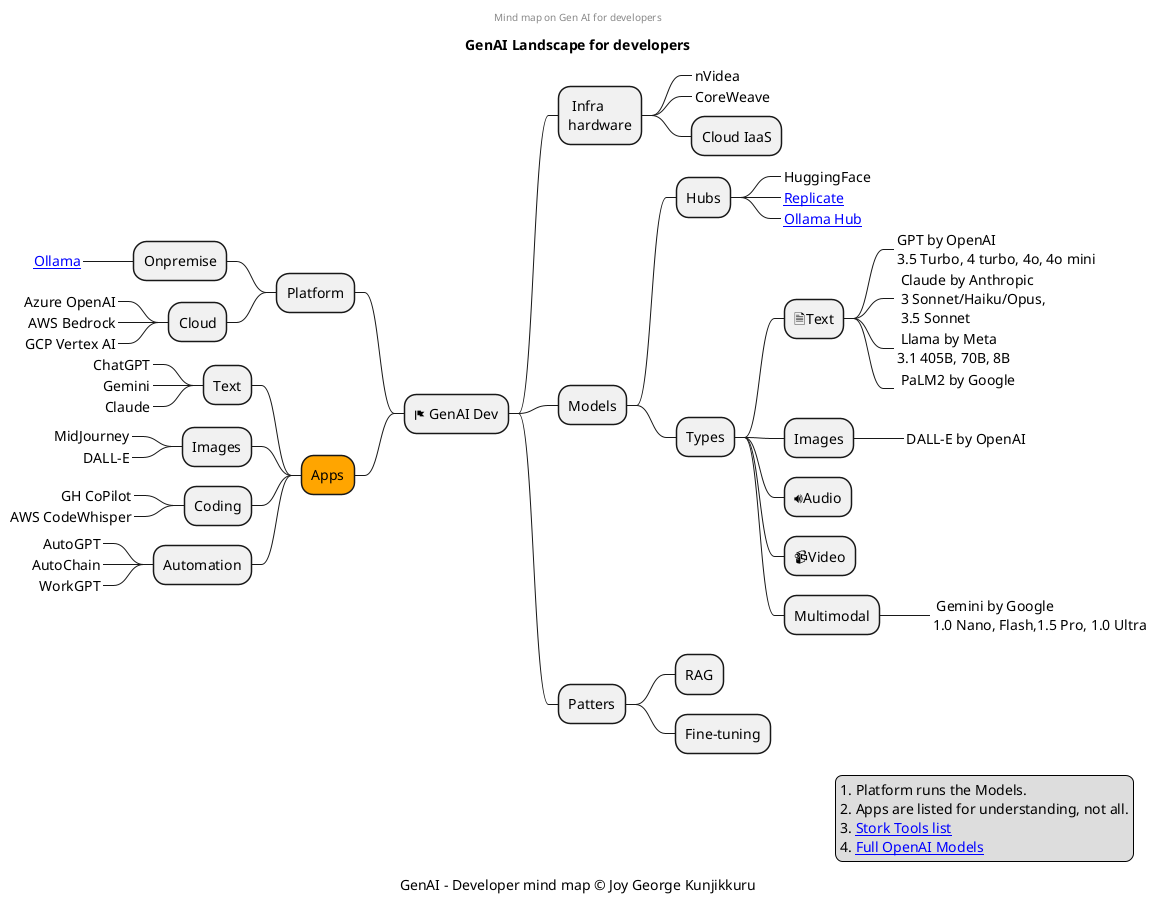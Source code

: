 @startmindmap
center header
Mind map on Gen AI for developers 
endheader
title GenAI Landscape for developers
* <&flag> GenAI Dev


left side
** Platform
*** Onpremise
****_ [[https://ollama.com/ Ollama]]
*** Cloud
****_ Azure OpenAI
****_ AWS Bedrock
****_ GCP Vertex AI

**[#Orange] Apps
*** Text
****_ ChatGPT
****_ Gemini
****_ Claude
*** Images
****_ MidJourney
****_ DALL-E
*** Coding
****_ GH CoPilot
****_ AWS CodeWhisper
*** Automation
****_ AutoGPT
****_ AutoChain
****_ WorkGPT

right side
**: Infra
hardware;
***_ nVidea
***_ CoreWeave
*** Cloud IaaS
** Models
*** Hubs
****_ HuggingFace
****_ [[https://replicate.com/ Replicate]]
****_ [[https://openwebui.com/ Ollama Hub]]
*** Types
**** 🗎Text
*****_:GPT by OpenAI
3.5 Turbo, 4 turbo, 4o, 4o mini;
*****_: Claude by Anthropic
 3 Sonnet/Haiku/Opus,
 3.5 Sonnet;
*****_: Llama by Meta
3.1 405B, 70B, 8B ;
*****_: PaLM2 by Google
;
**** Images
*****_ DALL-E by OpenAI
**** 🔊Audio
**** 📹Video
**** Multimodal
*****_: Gemini by Google
1.0 Nano, Flash,1.5 Pro, 1.0 Ultra;
** Patters
*** RAG
*** Fine-tuning
legend right
# Platform runs the Models.
# Apps are listed for understanding, not all.
# [[https://www.stork.ai/ Stork Tools list]]
# [[https://platform.openai.com/docs/models/models-overview Full OpenAI Models]]
endlegend

caption GenAI - Developer mind map © Joy George Kunjikkuru

@endmindmap